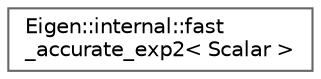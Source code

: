 digraph "Graphical Class Hierarchy"
{
 // LATEX_PDF_SIZE
  bgcolor="transparent";
  edge [fontname=Helvetica,fontsize=10,labelfontname=Helvetica,labelfontsize=10];
  node [fontname=Helvetica,fontsize=10,shape=box,height=0.2,width=0.4];
  rankdir="LR";
  Node0 [id="Node000000",label="Eigen::internal::fast\l_accurate_exp2\< Scalar \>",height=0.2,width=0.4,color="grey40", fillcolor="white", style="filled",URL="$structEigen_1_1internal_1_1fast__accurate__exp2.html",tooltip=" "];
}
